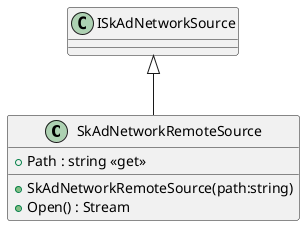 @startuml
class SkAdNetworkRemoteSource {
    + Path : string <<get>>
    + SkAdNetworkRemoteSource(path:string)
    + Open() : Stream
}
ISkAdNetworkSource <|-- SkAdNetworkRemoteSource
@enduml
